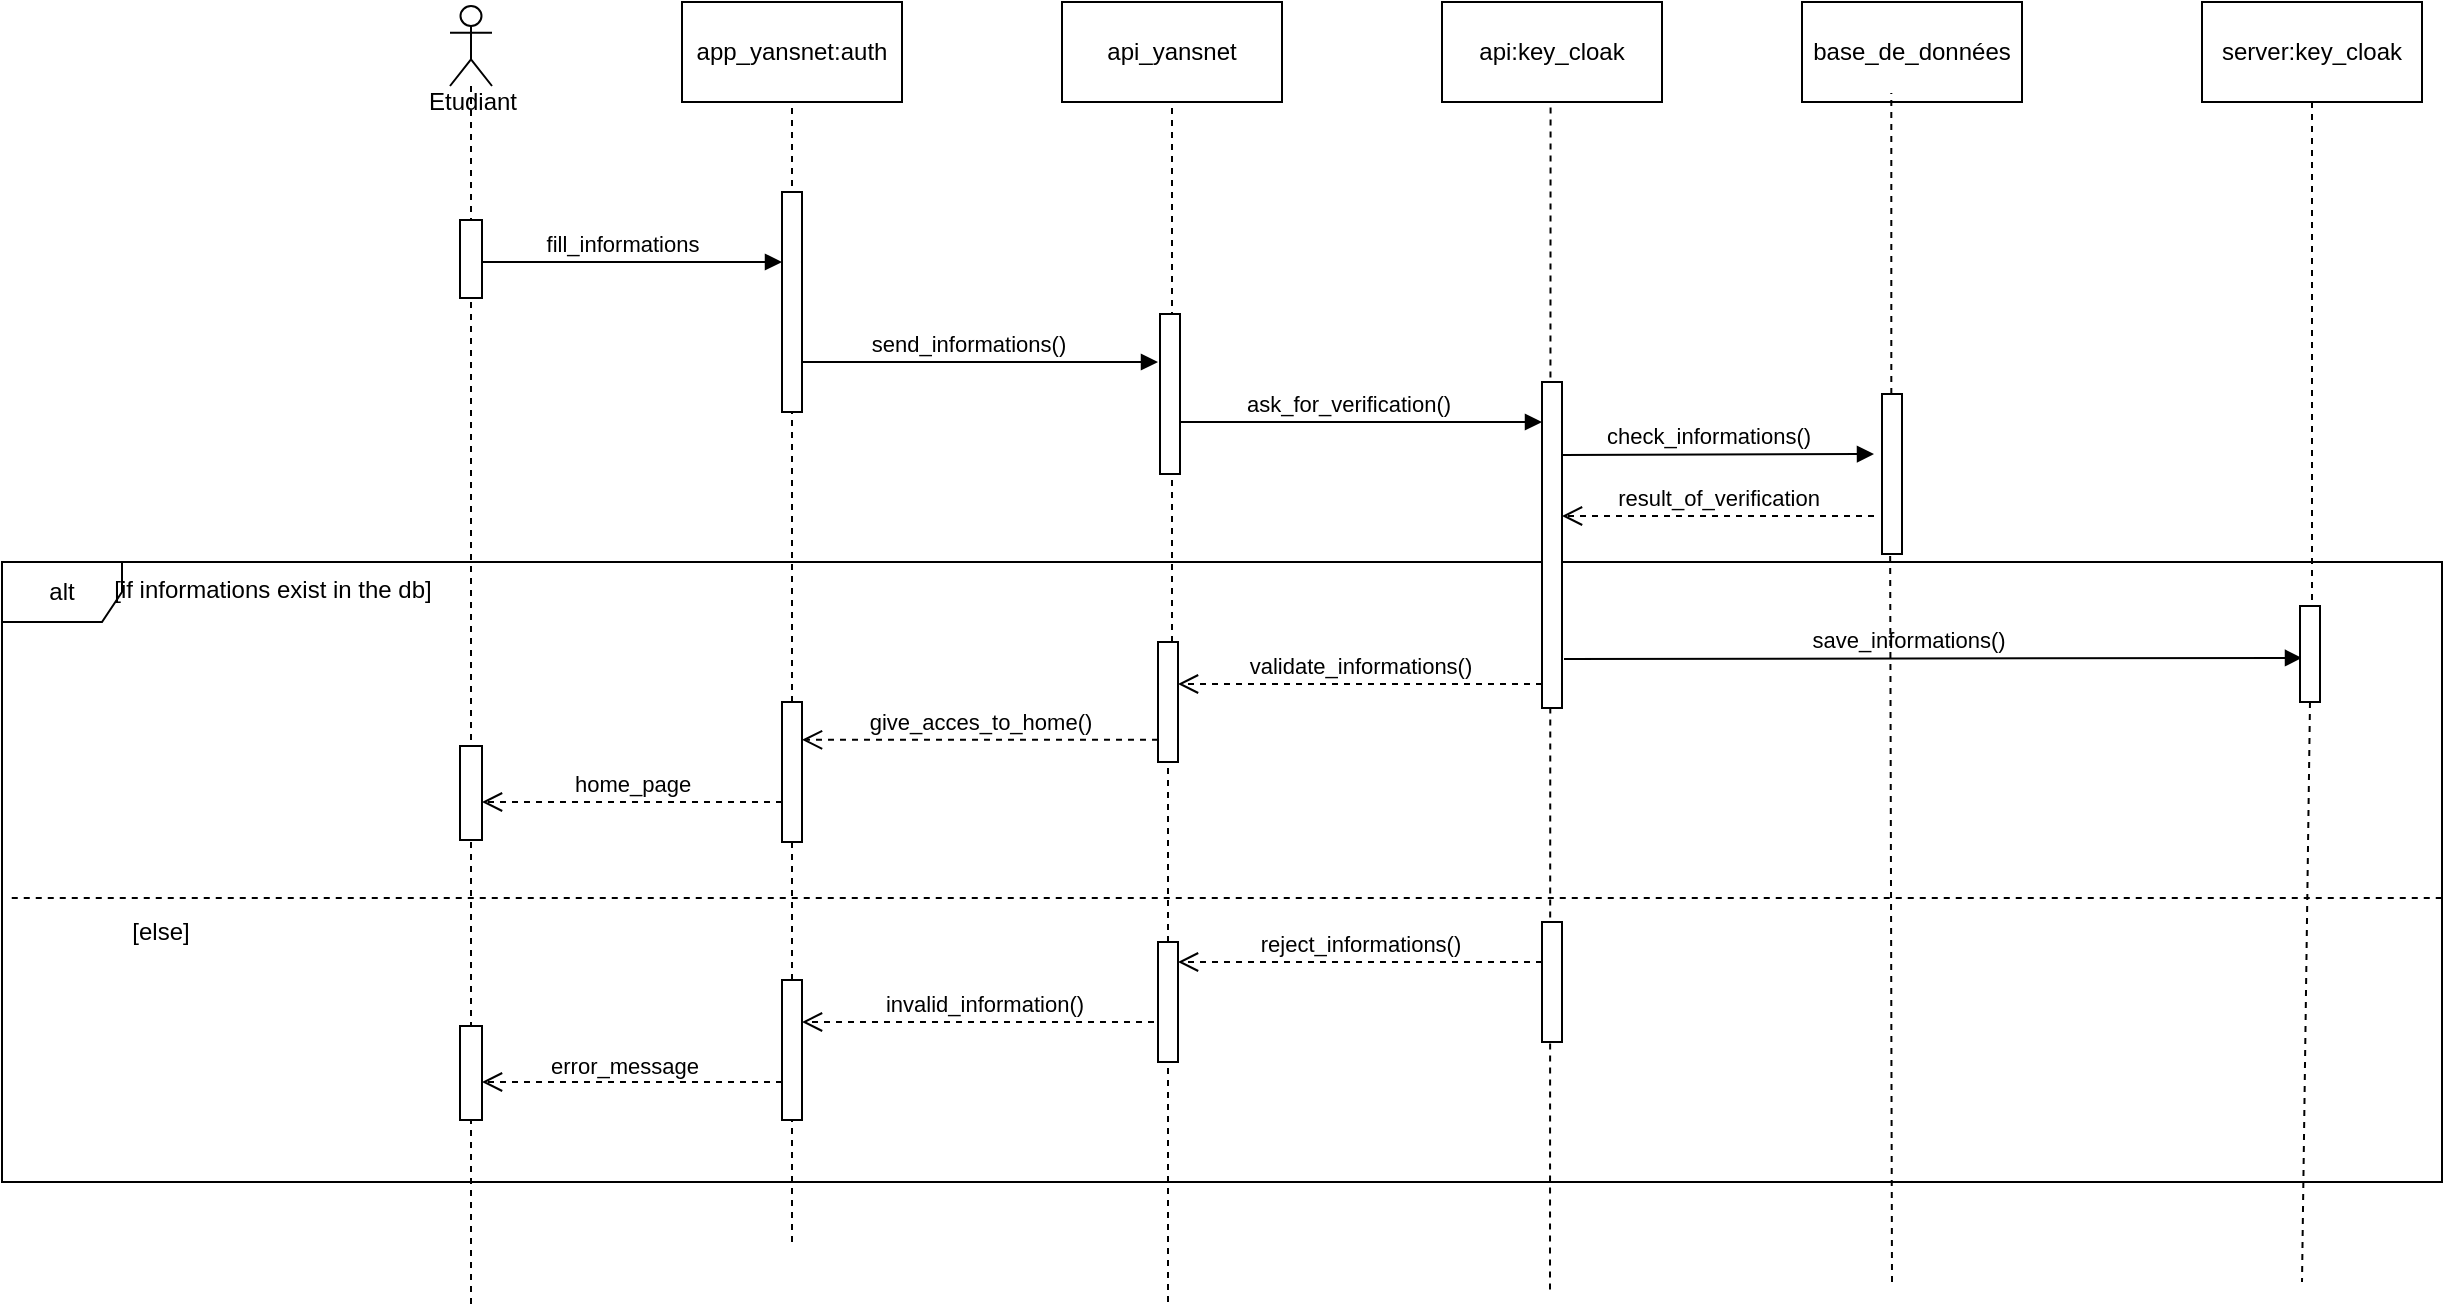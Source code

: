 <mxfile version="27.1.4">
  <diagram name="Page-1" id="tqnJ5b3JO1aljkagMh3T">
    <mxGraphModel dx="1803" dy="442" grid="1" gridSize="10" guides="1" tooltips="1" connect="1" arrows="1" fold="1" page="1" pageScale="1" pageWidth="827" pageHeight="1169" math="0" shadow="0">
      <root>
        <mxCell id="0" />
        <mxCell id="1" parent="0" />
        <mxCell id="JD1Y94atIcPzmyMT9l0X-2" value="app_yansnet:auth" style="html=1;whiteSpace=wrap;" vertex="1" parent="1">
          <mxGeometry x="230" y="30" width="110" height="50" as="geometry" />
        </mxCell>
        <mxCell id="JD1Y94atIcPzmyMT9l0X-3" value="api_yansnet" style="html=1;whiteSpace=wrap;" vertex="1" parent="1">
          <mxGeometry x="420" y="30" width="110" height="50" as="geometry" />
        </mxCell>
        <mxCell id="JD1Y94atIcPzmyMT9l0X-4" value="api:key_cloak" style="html=1;whiteSpace=wrap;" vertex="1" parent="1">
          <mxGeometry x="610" y="30" width="110" height="50" as="geometry" />
        </mxCell>
        <mxCell id="JD1Y94atIcPzmyMT9l0X-5" value="base_de_données" style="html=1;whiteSpace=wrap;" vertex="1" parent="1">
          <mxGeometry x="790" y="30" width="110" height="50" as="geometry" />
        </mxCell>
        <mxCell id="JD1Y94atIcPzmyMT9l0X-13" value="fill_informations" style="html=1;verticalAlign=bottom;endArrow=block;curved=0;rounded=0;" edge="1" parent="1">
          <mxGeometry x="-0.067" width="80" relative="1" as="geometry">
            <mxPoint x="130" y="160" as="sourcePoint" />
            <mxPoint x="280" y="160" as="targetPoint" />
            <mxPoint as="offset" />
          </mxGeometry>
        </mxCell>
        <mxCell id="JD1Y94atIcPzmyMT9l0X-15" value="send_informations()" style="html=1;verticalAlign=bottom;endArrow=block;curved=0;rounded=0;" edge="1" parent="1">
          <mxGeometry x="-0.067" width="80" relative="1" as="geometry">
            <mxPoint x="290" y="210" as="sourcePoint" />
            <mxPoint x="468" y="210.0" as="targetPoint" />
            <mxPoint as="offset" />
          </mxGeometry>
        </mxCell>
        <mxCell id="JD1Y94atIcPzmyMT9l0X-18" value="ask_for_verification()" style="html=1;verticalAlign=bottom;endArrow=block;curved=0;rounded=0;" edge="1" parent="1">
          <mxGeometry x="-0.067" width="80" relative="1" as="geometry">
            <mxPoint x="478" y="240" as="sourcePoint" />
            <mxPoint x="660" y="240.0" as="targetPoint" />
            <mxPoint as="offset" />
          </mxGeometry>
        </mxCell>
        <mxCell id="JD1Y94atIcPzmyMT9l0X-20" value="check_informations()" style="html=1;verticalAlign=bottom;endArrow=block;curved=0;rounded=0;entryX=0;entryY=0;entryDx=0;entryDy=5;entryPerimeter=0;" edge="1" parent="1">
          <mxGeometry x="-0.067" width="80" relative="1" as="geometry">
            <mxPoint x="670" y="256.5" as="sourcePoint" />
            <mxPoint x="826.0" y="256" as="targetPoint" />
            <mxPoint as="offset" />
          </mxGeometry>
        </mxCell>
        <mxCell id="JD1Y94atIcPzmyMT9l0X-21" value="alt" style="shape=umlFrame;whiteSpace=wrap;html=1;pointerEvents=0;" vertex="1" parent="1">
          <mxGeometry x="-110" y="310" width="1220" height="310" as="geometry" />
        </mxCell>
        <mxCell id="JD1Y94atIcPzmyMT9l0X-22" value="&lt;font style=&quot;font-size: 12px;&quot;&gt;[if informations exist in the db]&lt;/font&gt;" style="text;html=1;align=center;verticalAlign=middle;resizable=0;points=[];autosize=1;strokeColor=none;fillColor=none;" vertex="1" parent="1">
          <mxGeometry x="-65" y="309" width="180" height="30" as="geometry" />
        </mxCell>
        <mxCell id="JD1Y94atIcPzmyMT9l0X-23" value="result_of_verification" style="html=1;verticalAlign=bottom;endArrow=open;dashed=1;endSize=8;curved=0;rounded=0;" edge="1" parent="1">
          <mxGeometry relative="1" as="geometry">
            <mxPoint x="826" y="287" as="sourcePoint" />
            <mxPoint x="670" y="287" as="targetPoint" />
          </mxGeometry>
        </mxCell>
        <mxCell id="JD1Y94atIcPzmyMT9l0X-24" value="server:key_cloak" style="html=1;whiteSpace=wrap;" vertex="1" parent="1">
          <mxGeometry x="990" y="30" width="110" height="50" as="geometry" />
        </mxCell>
        <mxCell id="JD1Y94atIcPzmyMT9l0X-27" value="save_informations()" style="html=1;verticalAlign=bottom;endArrow=block;curved=0;rounded=0;entryX=0.4;entryY=0.237;entryDx=0;entryDy=0;entryPerimeter=0;" edge="1" parent="1">
          <mxGeometry x="-0.067" width="80" relative="1" as="geometry">
            <mxPoint x="671" y="358.5" as="sourcePoint" />
            <mxPoint x="1040" y="357.96" as="targetPoint" />
            <mxPoint as="offset" />
          </mxGeometry>
        </mxCell>
        <mxCell id="JD1Y94atIcPzmyMT9l0X-28" value="validate_informations()" style="html=1;verticalAlign=bottom;endArrow=open;dashed=1;endSize=8;curved=0;rounded=0;" edge="1" parent="1">
          <mxGeometry relative="1" as="geometry">
            <mxPoint x="660" y="371" as="sourcePoint" />
            <mxPoint x="478" y="371" as="targetPoint" />
          </mxGeometry>
        </mxCell>
        <mxCell id="JD1Y94atIcPzmyMT9l0X-30" value="give_acces_to_home()" style="html=1;verticalAlign=bottom;endArrow=open;dashed=1;endSize=8;curved=0;rounded=0;" edge="1" parent="1">
          <mxGeometry relative="1" as="geometry">
            <mxPoint x="468" y="398.89" as="sourcePoint" />
            <mxPoint x="290" y="398.89" as="targetPoint" />
          </mxGeometry>
        </mxCell>
        <mxCell id="JD1Y94atIcPzmyMT9l0X-32" value="home_page" style="html=1;verticalAlign=bottom;endArrow=open;dashed=1;endSize=8;curved=0;rounded=0;" edge="1" parent="1">
          <mxGeometry relative="1" as="geometry">
            <mxPoint x="280" y="430" as="sourcePoint" />
            <mxPoint x="130" y="430" as="targetPoint" />
          </mxGeometry>
        </mxCell>
        <mxCell id="JD1Y94atIcPzmyMT9l0X-35" value="" style="endArrow=none;dashed=1;html=1;rounded=0;entryX=1.001;entryY=0.684;entryDx=0;entryDy=0;entryPerimeter=0;exitX=0.004;exitY=0.684;exitDx=0;exitDy=0;exitPerimeter=0;" edge="1" parent="1">
          <mxGeometry width="50" height="50" relative="1" as="geometry">
            <mxPoint x="-105.12" y="478.04" as="sourcePoint" />
            <mxPoint x="1111.22" y="478.04" as="targetPoint" />
          </mxGeometry>
        </mxCell>
        <mxCell id="JD1Y94atIcPzmyMT9l0X-36" value="&lt;font style=&quot;font-size: 12px;&quot;&gt;[else]&lt;/font&gt;" style="text;html=1;align=center;verticalAlign=middle;resizable=0;points=[];autosize=1;strokeColor=none;fillColor=none;" vertex="1" parent="1">
          <mxGeometry x="-56" y="480" width="50" height="30" as="geometry" />
        </mxCell>
        <mxCell id="JD1Y94atIcPzmyMT9l0X-38" value="reject_informations()" style="html=1;verticalAlign=bottom;endArrow=open;dashed=1;endSize=8;curved=0;rounded=0;" edge="1" parent="1">
          <mxGeometry relative="1" as="geometry">
            <mxPoint x="660" y="510" as="sourcePoint" />
            <mxPoint x="478" y="510" as="targetPoint" />
          </mxGeometry>
        </mxCell>
        <mxCell id="JD1Y94atIcPzmyMT9l0X-40" value="invalid_information()" style="html=1;verticalAlign=bottom;endArrow=open;dashed=1;endSize=8;curved=0;rounded=0;" edge="1" parent="1">
          <mxGeometry relative="1" as="geometry">
            <mxPoint x="472" y="540" as="sourcePoint" />
            <mxPoint x="290" y="540" as="targetPoint" />
          </mxGeometry>
        </mxCell>
        <mxCell id="JD1Y94atIcPzmyMT9l0X-44" value="" style="html=1;verticalAlign=bottom;endArrow=open;dashed=1;endSize=8;curved=0;rounded=0;" edge="1" parent="1">
          <mxGeometry relative="1" as="geometry">
            <mxPoint x="280" y="570" as="sourcePoint" />
            <mxPoint x="130" y="570" as="targetPoint" />
          </mxGeometry>
        </mxCell>
        <mxCell id="JD1Y94atIcPzmyMT9l0X-52" value="error_message" style="edgeLabel;html=1;align=center;verticalAlign=middle;resizable=0;points=[];" vertex="1" connectable="0" parent="JD1Y94atIcPzmyMT9l0X-44">
          <mxGeometry x="0.213" relative="1" as="geometry">
            <mxPoint x="12" y="-8" as="offset" />
          </mxGeometry>
        </mxCell>
        <mxCell id="JD1Y94atIcPzmyMT9l0X-45" value="" style="shape=umlLifeline;perimeter=lifelinePerimeter;whiteSpace=wrap;html=1;container=1;dropTarget=0;collapsible=0;recursiveResize=0;outlineConnect=0;portConstraint=eastwest;newEdgeStyle={&quot;curved&quot;:0,&quot;rounded&quot;:0};participant=umlActor;strokeColor=#000000;" vertex="1" parent="1">
          <mxGeometry x="114" y="32" width="21" height="650" as="geometry" />
        </mxCell>
        <mxCell id="JD1Y94atIcPzmyMT9l0X-50" value="" style="html=1;points=[[0,0,0,0,5],[0,1,0,0,-5],[1,0,0,0,5],[1,1,0,0,-5]];perimeter=orthogonalPerimeter;outlineConnect=0;targetShapes=umlLifeline;portConstraint=eastwest;newEdgeStyle={&quot;curved&quot;:0,&quot;rounded&quot;:0};" vertex="1" parent="JD1Y94atIcPzmyMT9l0X-45">
          <mxGeometry x="5" y="370" width="11" height="47" as="geometry" />
        </mxCell>
        <mxCell id="JD1Y94atIcPzmyMT9l0X-48" value="" style="html=1;points=[[0,0,0,0,5],[0,1,0,0,-5],[1,0,0,0,5],[1,1,0,0,-5]];perimeter=orthogonalPerimeter;outlineConnect=0;targetShapes=umlLifeline;portConstraint=eastwest;newEdgeStyle={&quot;curved&quot;:0,&quot;rounded&quot;:0};" vertex="1" parent="1">
          <mxGeometry x="119" y="139" width="11" height="39" as="geometry" />
        </mxCell>
        <mxCell id="JD1Y94atIcPzmyMT9l0X-51" value="" style="html=1;points=[[0,0,0,0,5],[0,1,0,0,-5],[1,0,0,0,5],[1,1,0,0,-5]];perimeter=orthogonalPerimeter;outlineConnect=0;targetShapes=umlLifeline;portConstraint=eastwest;newEdgeStyle={&quot;curved&quot;:0,&quot;rounded&quot;:0};" vertex="1" parent="1">
          <mxGeometry x="119" y="542" width="11" height="47" as="geometry" />
        </mxCell>
        <mxCell id="JD1Y94atIcPzmyMT9l0X-54" value="" style="endArrow=none;dashed=1;html=1;rounded=0;entryX=0.5;entryY=1;entryDx=0;entryDy=0;" edge="1" parent="1" source="JD1Y94atIcPzmyMT9l0X-56" target="JD1Y94atIcPzmyMT9l0X-2">
          <mxGeometry width="50" height="50" relative="1" as="geometry">
            <mxPoint x="285" y="650" as="sourcePoint" />
            <mxPoint x="520" y="310" as="targetPoint" />
          </mxGeometry>
        </mxCell>
        <mxCell id="JD1Y94atIcPzmyMT9l0X-55" value="" style="html=1;points=[[0,0,0,0,5],[0,1,0,0,-5],[1,0,0,0,5],[1,1,0,0,-5]];perimeter=orthogonalPerimeter;outlineConnect=0;targetShapes=umlLifeline;portConstraint=eastwest;newEdgeStyle={&quot;curved&quot;:0,&quot;rounded&quot;:0};" vertex="1" parent="1">
          <mxGeometry x="280" y="125" width="10" height="110" as="geometry" />
        </mxCell>
        <mxCell id="JD1Y94atIcPzmyMT9l0X-57" value="" style="endArrow=none;dashed=1;html=1;rounded=0;entryX=0.5;entryY=1;entryDx=0;entryDy=0;" edge="1" parent="1" source="JD1Y94atIcPzmyMT9l0X-58" target="JD1Y94atIcPzmyMT9l0X-56">
          <mxGeometry width="50" height="50" relative="1" as="geometry">
            <mxPoint x="285" y="650" as="sourcePoint" />
            <mxPoint x="285" y="80" as="targetPoint" />
          </mxGeometry>
        </mxCell>
        <mxCell id="JD1Y94atIcPzmyMT9l0X-56" value="" style="html=1;points=[[0,0,0,0,5],[0,1,0,0,-5],[1,0,0,0,5],[1,1,0,0,-5]];perimeter=orthogonalPerimeter;outlineConnect=0;targetShapes=umlLifeline;portConstraint=eastwest;newEdgeStyle={&quot;curved&quot;:0,&quot;rounded&quot;:0};" vertex="1" parent="1">
          <mxGeometry x="280" y="380" width="10" height="70" as="geometry" />
        </mxCell>
        <mxCell id="JD1Y94atIcPzmyMT9l0X-59" value="" style="endArrow=none;dashed=1;html=1;rounded=0;entryX=0.5;entryY=1;entryDx=0;entryDy=0;" edge="1" parent="1" target="JD1Y94atIcPzmyMT9l0X-58">
          <mxGeometry width="50" height="50" relative="1" as="geometry">
            <mxPoint x="285" y="650" as="sourcePoint" />
            <mxPoint x="285" y="450" as="targetPoint" />
          </mxGeometry>
        </mxCell>
        <mxCell id="JD1Y94atIcPzmyMT9l0X-58" value="" style="html=1;points=[[0,0,0,0,5],[0,1,0,0,-5],[1,0,0,0,5],[1,1,0,0,-5]];perimeter=orthogonalPerimeter;outlineConnect=0;targetShapes=umlLifeline;portConstraint=eastwest;newEdgeStyle={&quot;curved&quot;:0,&quot;rounded&quot;:0};" vertex="1" parent="1">
          <mxGeometry x="280" y="519" width="10" height="70" as="geometry" />
        </mxCell>
        <mxCell id="JD1Y94atIcPzmyMT9l0X-60" value="" style="endArrow=none;dashed=1;html=1;rounded=0;entryX=0.5;entryY=1;entryDx=0;entryDy=0;" edge="1" parent="1" source="JD1Y94atIcPzmyMT9l0X-62">
          <mxGeometry width="50" height="50" relative="1" as="geometry">
            <mxPoint x="470" y="681.905" as="sourcePoint" />
            <mxPoint x="475" y="80.0" as="targetPoint" />
          </mxGeometry>
        </mxCell>
        <mxCell id="JD1Y94atIcPzmyMT9l0X-61" value="" style="html=1;points=[[0,0,0,0,5],[0,1,0,0,-5],[1,0,0,0,5],[1,1,0,0,-5]];perimeter=orthogonalPerimeter;outlineConnect=0;targetShapes=umlLifeline;portConstraint=eastwest;newEdgeStyle={&quot;curved&quot;:0,&quot;rounded&quot;:0};" vertex="1" parent="1">
          <mxGeometry x="469" y="186" width="10" height="80" as="geometry" />
        </mxCell>
        <mxCell id="JD1Y94atIcPzmyMT9l0X-63" value="" style="endArrow=none;dashed=1;html=1;rounded=0;entryX=0.5;entryY=1;entryDx=0;entryDy=0;" edge="1" parent="1" source="JD1Y94atIcPzmyMT9l0X-64" target="JD1Y94atIcPzmyMT9l0X-62">
          <mxGeometry width="50" height="50" relative="1" as="geometry">
            <mxPoint x="470" y="681.905" as="sourcePoint" />
            <mxPoint x="475" y="80.0" as="targetPoint" />
          </mxGeometry>
        </mxCell>
        <mxCell id="JD1Y94atIcPzmyMT9l0X-62" value="" style="html=1;points=[[0,0,0,0,5],[0,1,0,0,-5],[1,0,0,0,5],[1,1,0,0,-5]];perimeter=orthogonalPerimeter;outlineConnect=0;targetShapes=umlLifeline;portConstraint=eastwest;newEdgeStyle={&quot;curved&quot;:0,&quot;rounded&quot;:0};" vertex="1" parent="1">
          <mxGeometry x="468" y="350" width="10" height="60" as="geometry" />
        </mxCell>
        <mxCell id="JD1Y94atIcPzmyMT9l0X-65" value="" style="endArrow=none;dashed=1;html=1;rounded=0;entryX=0.5;entryY=1;entryDx=0;entryDy=0;" edge="1" parent="1" target="JD1Y94atIcPzmyMT9l0X-64">
          <mxGeometry width="50" height="50" relative="1" as="geometry">
            <mxPoint x="473" y="680" as="sourcePoint" />
            <mxPoint x="473" y="410" as="targetPoint" />
          </mxGeometry>
        </mxCell>
        <mxCell id="JD1Y94atIcPzmyMT9l0X-64" value="" style="html=1;points=[[0,0,0,0,5],[0,1,0,0,-5],[1,0,0,0,5],[1,1,0,0,-5]];perimeter=orthogonalPerimeter;outlineConnect=0;targetShapes=umlLifeline;portConstraint=eastwest;newEdgeStyle={&quot;curved&quot;:0,&quot;rounded&quot;:0};" vertex="1" parent="1">
          <mxGeometry x="468" y="500" width="10" height="60" as="geometry" />
        </mxCell>
        <mxCell id="JD1Y94atIcPzmyMT9l0X-66" value="" style="endArrow=none;dashed=1;html=1;rounded=0;entryX=0.5;entryY=1;entryDx=0;entryDy=0;" edge="1" parent="1">
          <mxGeometry width="50" height="50" relative="1" as="geometry">
            <mxPoint x="664" y="673.81" as="sourcePoint" />
            <mxPoint x="664.29" y="80.0" as="targetPoint" />
          </mxGeometry>
        </mxCell>
        <mxCell id="JD1Y94atIcPzmyMT9l0X-67" value="" style="html=1;points=[[0,0,0,0,5],[0,1,0,0,-5],[1,0,0,0,5],[1,1,0,0,-5]];perimeter=orthogonalPerimeter;outlineConnect=0;targetShapes=umlLifeline;portConstraint=eastwest;newEdgeStyle={&quot;curved&quot;:0,&quot;rounded&quot;:0};" vertex="1" parent="1">
          <mxGeometry x="660" y="490" width="10" height="60" as="geometry" />
        </mxCell>
        <mxCell id="JD1Y94atIcPzmyMT9l0X-68" value="" style="html=1;points=[[0,0,0,0,5],[0,1,0,0,-5],[1,0,0,0,5],[1,1,0,0,-5]];perimeter=orthogonalPerimeter;outlineConnect=0;targetShapes=umlLifeline;portConstraint=eastwest;newEdgeStyle={&quot;curved&quot;:0,&quot;rounded&quot;:0};" vertex="1" parent="1">
          <mxGeometry x="660" y="220" width="10" height="163" as="geometry" />
        </mxCell>
        <mxCell id="JD1Y94atIcPzmyMT9l0X-69" value="" style="endArrow=none;dashed=1;html=1;rounded=0;entryX=0.406;entryY=0.911;entryDx=0;entryDy=0;entryPerimeter=0;" edge="1" parent="1" source="JD1Y94atIcPzmyMT9l0X-70" target="JD1Y94atIcPzmyMT9l0X-5">
          <mxGeometry width="50" height="50" relative="1" as="geometry">
            <mxPoint x="835" y="670" as="sourcePoint" />
            <mxPoint x="830" y="90" as="targetPoint" />
          </mxGeometry>
        </mxCell>
        <mxCell id="JD1Y94atIcPzmyMT9l0X-71" value="" style="endArrow=none;dashed=1;html=1;rounded=0;entryX=0.406;entryY=0.911;entryDx=0;entryDy=0;entryPerimeter=0;" edge="1" parent="1" target="JD1Y94atIcPzmyMT9l0X-70">
          <mxGeometry width="50" height="50" relative="1" as="geometry">
            <mxPoint x="835" y="670" as="sourcePoint" />
            <mxPoint x="835" y="76" as="targetPoint" />
          </mxGeometry>
        </mxCell>
        <mxCell id="JD1Y94atIcPzmyMT9l0X-70" value="" style="html=1;points=[[0,0,0,0,5],[0,1,0,0,-5],[1,0,0,0,5],[1,1,0,0,-5]];perimeter=orthogonalPerimeter;outlineConnect=0;targetShapes=umlLifeline;portConstraint=eastwest;newEdgeStyle={&quot;curved&quot;:0,&quot;rounded&quot;:0};" vertex="1" parent="1">
          <mxGeometry x="830" y="226" width="10" height="80" as="geometry" />
        </mxCell>
        <mxCell id="JD1Y94atIcPzmyMT9l0X-72" value="" style="endArrow=none;dashed=1;html=1;rounded=0;exitX=0.5;exitY=1;exitDx=0;exitDy=0;" edge="1" parent="1" source="JD1Y94atIcPzmyMT9l0X-73">
          <mxGeometry width="50" height="50" relative="1" as="geometry">
            <mxPoint x="250" y="360" as="sourcePoint" />
            <mxPoint x="1040" y="670" as="targetPoint" />
          </mxGeometry>
        </mxCell>
        <mxCell id="JD1Y94atIcPzmyMT9l0X-74" value="" style="endArrow=none;dashed=1;html=1;rounded=0;exitX=0.5;exitY=1;exitDx=0;exitDy=0;" edge="1" parent="1" source="JD1Y94atIcPzmyMT9l0X-24" target="JD1Y94atIcPzmyMT9l0X-73">
          <mxGeometry width="50" height="50" relative="1" as="geometry">
            <mxPoint x="1045" y="80" as="sourcePoint" />
            <mxPoint x="1040" y="670" as="targetPoint" />
          </mxGeometry>
        </mxCell>
        <mxCell id="JD1Y94atIcPzmyMT9l0X-73" value="" style="html=1;points=[[0,0,0,0,5],[0,1,0,0,-5],[1,0,0,0,5],[1,1,0,0,-5]];perimeter=orthogonalPerimeter;outlineConnect=0;targetShapes=umlLifeline;portConstraint=eastwest;newEdgeStyle={&quot;curved&quot;:0,&quot;rounded&quot;:0};" vertex="1" parent="1">
          <mxGeometry x="1039" y="332" width="10" height="48" as="geometry" />
        </mxCell>
        <mxCell id="JD1Y94atIcPzmyMT9l0X-75" value="Etudiant" style="text;html=1;align=center;verticalAlign=middle;resizable=0;points=[];autosize=1;strokeColor=none;fillColor=none;" vertex="1" parent="1">
          <mxGeometry x="89.5" y="65" width="70" height="30" as="geometry" />
        </mxCell>
      </root>
    </mxGraphModel>
  </diagram>
</mxfile>
